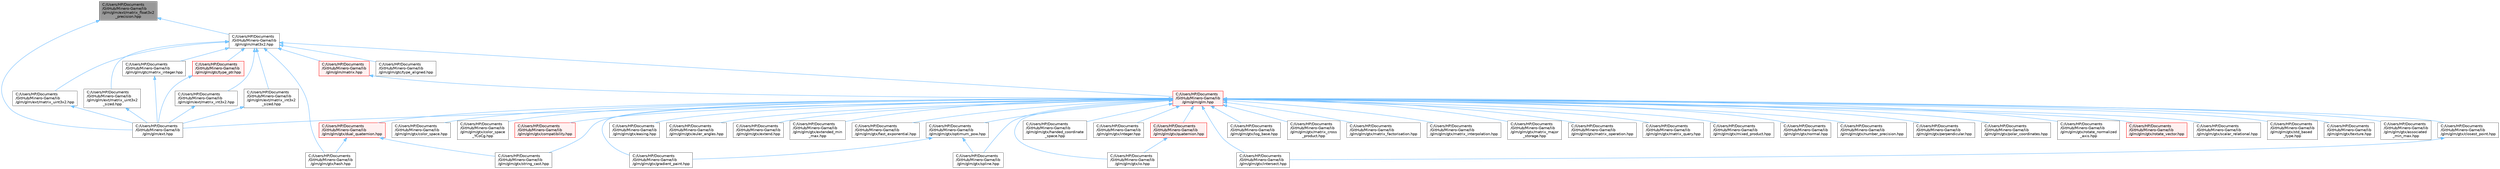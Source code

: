 digraph "C:/Users/HP/Documents/GitHub/Minero-Game/lib/glm/glm/ext/matrix_float3x2_precision.hpp"
{
 // LATEX_PDF_SIZE
  bgcolor="transparent";
  edge [fontname=Helvetica,fontsize=10,labelfontname=Helvetica,labelfontsize=10];
  node [fontname=Helvetica,fontsize=10,shape=box,height=0.2,width=0.4];
  Node1 [id="Node000001",label="C:/Users/HP/Documents\l/GitHub/Minero-Game/lib\l/glm/glm/ext/matrix_float3x2\l_precision.hpp",height=0.2,width=0.4,color="gray40", fillcolor="grey60", style="filled", fontcolor="black",tooltip=" "];
  Node1 -> Node2 [id="edge1_Node000001_Node000002",dir="back",color="steelblue1",style="solid",tooltip=" "];
  Node2 [id="Node000002",label="C:/Users/HP/Documents\l/GitHub/Minero-Game/lib\l/glm/glm/ext.hpp",height=0.2,width=0.4,color="grey40", fillcolor="white", style="filled",URL="$lib_2glm_2glm_2ext_8hpp.html",tooltip=" "];
  Node1 -> Node3 [id="edge2_Node000001_Node000003",dir="back",color="steelblue1",style="solid",tooltip=" "];
  Node3 [id="Node000003",label="C:/Users/HP/Documents\l/GitHub/Minero-Game/lib\l/glm/glm/mat3x2.hpp",height=0.2,width=0.4,color="grey40", fillcolor="white", style="filled",URL="$lib_2glm_2glm_2mat3x2_8hpp.html",tooltip=" "];
  Node3 -> Node4 [id="edge3_Node000003_Node000004",dir="back",color="steelblue1",style="solid",tooltip=" "];
  Node4 [id="Node000004",label="C:/Users/HP/Documents\l/GitHub/Minero-Game/lib\l/glm/glm/ext/matrix_int3x2.hpp",height=0.2,width=0.4,color="grey40", fillcolor="white", style="filled",URL="$lib_2glm_2glm_2ext_2matrix__int3x2_8hpp.html",tooltip=" "];
  Node4 -> Node2 [id="edge4_Node000004_Node000002",dir="back",color="steelblue1",style="solid",tooltip=" "];
  Node3 -> Node5 [id="edge5_Node000003_Node000005",dir="back",color="steelblue1",style="solid",tooltip=" "];
  Node5 [id="Node000005",label="C:/Users/HP/Documents\l/GitHub/Minero-Game/lib\l/glm/glm/ext/matrix_int3x2\l_sized.hpp",height=0.2,width=0.4,color="grey40", fillcolor="white", style="filled",URL="$lib_2glm_2glm_2ext_2matrix__int3x2__sized_8hpp.html",tooltip=" "];
  Node5 -> Node2 [id="edge6_Node000005_Node000002",dir="back",color="steelblue1",style="solid",tooltip=" "];
  Node3 -> Node6 [id="edge7_Node000003_Node000006",dir="back",color="steelblue1",style="solid",tooltip=" "];
  Node6 [id="Node000006",label="C:/Users/HP/Documents\l/GitHub/Minero-Game/lib\l/glm/glm/ext/matrix_uint3x2.hpp",height=0.2,width=0.4,color="grey40", fillcolor="white", style="filled",URL="$lib_2glm_2glm_2ext_2matrix__uint3x2_8hpp.html",tooltip=" "];
  Node6 -> Node2 [id="edge8_Node000006_Node000002",dir="back",color="steelblue1",style="solid",tooltip=" "];
  Node3 -> Node7 [id="edge9_Node000003_Node000007",dir="back",color="steelblue1",style="solid",tooltip=" "];
  Node7 [id="Node000007",label="C:/Users/HP/Documents\l/GitHub/Minero-Game/lib\l/glm/glm/ext/matrix_uint3x2\l_sized.hpp",height=0.2,width=0.4,color="grey40", fillcolor="white", style="filled",URL="$lib_2glm_2glm_2ext_2matrix__uint3x2__sized_8hpp.html",tooltip=" "];
  Node7 -> Node2 [id="edge10_Node000007_Node000002",dir="back",color="steelblue1",style="solid",tooltip=" "];
  Node3 -> Node8 [id="edge11_Node000003_Node000008",dir="back",color="steelblue1",style="solid",tooltip=" "];
  Node8 [id="Node000008",label="C:/Users/HP/Documents\l/GitHub/Minero-Game/lib\l/glm/glm/glm.hpp",height=0.2,width=0.4,color="red", fillcolor="#FFF0F0", style="filled",URL="$lib_2glm_2glm_2glm_8hpp.html",tooltip=" "];
  Node8 -> Node2 [id="edge12_Node000008_Node000002",dir="back",color="steelblue1",style="solid",tooltip=" "];
  Node8 -> Node9 [id="edge13_Node000008_Node000009",dir="back",color="steelblue1",style="solid",tooltip=" "];
  Node9 [id="Node000009",label="C:/Users/HP/Documents\l/GitHub/Minero-Game/lib\l/glm/glm/gtx/associated\l_min_max.hpp",height=0.2,width=0.4,color="grey40", fillcolor="white", style="filled",URL="$lib_2glm_2glm_2gtx_2associated__min__max_8hpp.html",tooltip=" "];
  Node8 -> Node10 [id="edge14_Node000008_Node000010",dir="back",color="steelblue1",style="solid",tooltip=" "];
  Node10 [id="Node000010",label="C:/Users/HP/Documents\l/GitHub/Minero-Game/lib\l/glm/glm/gtx/closest_point.hpp",height=0.2,width=0.4,color="grey40", fillcolor="white", style="filled",URL="$lib_2glm_2glm_2gtx_2closest__point_8hpp.html",tooltip=" "];
  Node10 -> Node11 [id="edge15_Node000010_Node000011",dir="back",color="steelblue1",style="solid",tooltip=" "];
  Node11 [id="Node000011",label="C:/Users/HP/Documents\l/GitHub/Minero-Game/lib\l/glm/glm/gtx/intersect.hpp",height=0.2,width=0.4,color="grey40", fillcolor="white", style="filled",URL="$lib_2glm_2glm_2gtx_2intersect_8hpp.html",tooltip=" "];
  Node8 -> Node12 [id="edge16_Node000008_Node000012",dir="back",color="steelblue1",style="solid",tooltip=" "];
  Node12 [id="Node000012",label="C:/Users/HP/Documents\l/GitHub/Minero-Game/lib\l/glm/glm/gtx/color_space.hpp",height=0.2,width=0.4,color="grey40", fillcolor="white", style="filled",URL="$lib_2glm_2glm_2gtx_2color__space_8hpp.html",tooltip=" "];
  Node8 -> Node13 [id="edge17_Node000008_Node000013",dir="back",color="steelblue1",style="solid",tooltip=" "];
  Node13 [id="Node000013",label="C:/Users/HP/Documents\l/GitHub/Minero-Game/lib\l/glm/glm/gtx/color_space\l_YCoCg.hpp",height=0.2,width=0.4,color="grey40", fillcolor="white", style="filled",URL="$lib_2glm_2glm_2gtx_2color__space___y_co_cg_8hpp.html",tooltip=" "];
  Node8 -> Node14 [id="edge18_Node000008_Node000014",dir="back",color="steelblue1",style="solid",tooltip=" "];
  Node14 [id="Node000014",label="C:/Users/HP/Documents\l/GitHub/Minero-Game/lib\l/glm/glm/gtx/compatibility.hpp",height=0.2,width=0.4,color="red", fillcolor="#FFF0F0", style="filled",URL="$lib_2glm_2glm_2gtx_2compatibility_8hpp.html",tooltip=" "];
  Node8 -> Node17 [id="edge19_Node000008_Node000017",dir="back",color="steelblue1",style="solid",tooltip=" "];
  Node17 [id="Node000017",label="C:/Users/HP/Documents\l/GitHub/Minero-Game/lib\l/glm/glm/gtx/dual_quaternion.hpp",height=0.2,width=0.4,color="red", fillcolor="#FFF0F0", style="filled",URL="$lib_2glm_2glm_2gtx_2dual__quaternion_8hpp.html",tooltip=" "];
  Node17 -> Node18 [id="edge20_Node000017_Node000018",dir="back",color="steelblue1",style="solid",tooltip=" "];
  Node18 [id="Node000018",label="C:/Users/HP/Documents\l/GitHub/Minero-Game/lib\l/glm/glm/gtx/hash.hpp",height=0.2,width=0.4,color="grey40", fillcolor="white", style="filled",URL="$lib_2glm_2glm_2gtx_2hash_8hpp.html",tooltip=" "];
  Node17 -> Node19 [id="edge21_Node000017_Node000019",dir="back",color="steelblue1",style="solid",tooltip=" "];
  Node19 [id="Node000019",label="C:/Users/HP/Documents\l/GitHub/Minero-Game/lib\l/glm/glm/gtx/string_cast.hpp",height=0.2,width=0.4,color="grey40", fillcolor="white", style="filled",URL="$lib_2glm_2glm_2gtx_2string__cast_8hpp.html",tooltip=" "];
  Node8 -> Node23 [id="edge22_Node000008_Node000023",dir="back",color="steelblue1",style="solid",tooltip=" "];
  Node23 [id="Node000023",label="C:/Users/HP/Documents\l/GitHub/Minero-Game/lib\l/glm/glm/gtx/easing.hpp",height=0.2,width=0.4,color="grey40", fillcolor="white", style="filled",URL="$lib_2glm_2glm_2gtx_2easing_8hpp.html",tooltip=" "];
  Node8 -> Node16 [id="edge23_Node000008_Node000016",dir="back",color="steelblue1",style="solid",tooltip=" "];
  Node16 [id="Node000016",label="C:/Users/HP/Documents\l/GitHub/Minero-Game/lib\l/glm/glm/gtx/euler_angles.hpp",height=0.2,width=0.4,color="grey40", fillcolor="white", style="filled",URL="$lib_2glm_2glm_2gtx_2euler__angles_8hpp.html",tooltip=" "];
  Node8 -> Node24 [id="edge24_Node000008_Node000024",dir="back",color="steelblue1",style="solid",tooltip=" "];
  Node24 [id="Node000024",label="C:/Users/HP/Documents\l/GitHub/Minero-Game/lib\l/glm/glm/gtx/extend.hpp",height=0.2,width=0.4,color="grey40", fillcolor="white", style="filled",URL="$lib_2glm_2glm_2gtx_2extend_8hpp.html",tooltip=" "];
  Node8 -> Node25 [id="edge25_Node000008_Node000025",dir="back",color="steelblue1",style="solid",tooltip=" "];
  Node25 [id="Node000025",label="C:/Users/HP/Documents\l/GitHub/Minero-Game/lib\l/glm/glm/gtx/extended_min\l_max.hpp",height=0.2,width=0.4,color="grey40", fillcolor="white", style="filled",URL="$lib_2glm_2glm_2gtx_2extended__min__max_8hpp.html",tooltip=" "];
  Node8 -> Node26 [id="edge26_Node000008_Node000026",dir="back",color="steelblue1",style="solid",tooltip=" "];
  Node26 [id="Node000026",label="C:/Users/HP/Documents\l/GitHub/Minero-Game/lib\l/glm/glm/gtx/fast_exponential.hpp",height=0.2,width=0.4,color="grey40", fillcolor="white", style="filled",URL="$lib_2glm_2glm_2gtx_2fast__exponential_8hpp.html",tooltip=" "];
  Node8 -> Node27 [id="edge27_Node000008_Node000027",dir="back",color="steelblue1",style="solid",tooltip=" "];
  Node27 [id="Node000027",label="C:/Users/HP/Documents\l/GitHub/Minero-Game/lib\l/glm/glm/gtx/gradient_paint.hpp",height=0.2,width=0.4,color="grey40", fillcolor="white", style="filled",URL="$lib_2glm_2glm_2gtx_2gradient__paint_8hpp.html",tooltip=" "];
  Node8 -> Node28 [id="edge28_Node000008_Node000028",dir="back",color="steelblue1",style="solid",tooltip=" "];
  Node28 [id="Node000028",label="C:/Users/HP/Documents\l/GitHub/Minero-Game/lib\l/glm/glm/gtx/handed_coordinate\l_space.hpp",height=0.2,width=0.4,color="grey40", fillcolor="white", style="filled",URL="$lib_2glm_2glm_2gtx_2handed__coordinate__space_8hpp.html",tooltip=" "];
  Node8 -> Node29 [id="edge29_Node000008_Node000029",dir="back",color="steelblue1",style="solid",tooltip=" "];
  Node29 [id="Node000029",label="C:/Users/HP/Documents\l/GitHub/Minero-Game/lib\l/glm/glm/gtx/integer.hpp",height=0.2,width=0.4,color="grey40", fillcolor="white", style="filled",URL="$lib_2glm_2glm_2gtx_2integer_8hpp.html",tooltip=" "];
  Node8 -> Node11 [id="edge30_Node000008_Node000011",dir="back",color="steelblue1",style="solid",tooltip=" "];
  Node8 -> Node22 [id="edge31_Node000008_Node000022",dir="back",color="steelblue1",style="solid",tooltip=" "];
  Node22 [id="Node000022",label="C:/Users/HP/Documents\l/GitHub/Minero-Game/lib\l/glm/glm/gtx/io.hpp",height=0.2,width=0.4,color="grey40", fillcolor="white", style="filled",URL="$lib_2glm_2glm_2gtx_2io_8hpp.html",tooltip=" "];
  Node8 -> Node30 [id="edge32_Node000008_Node000030",dir="back",color="steelblue1",style="solid",tooltip=" "];
  Node30 [id="Node000030",label="C:/Users/HP/Documents\l/GitHub/Minero-Game/lib\l/glm/glm/gtx/log_base.hpp",height=0.2,width=0.4,color="grey40", fillcolor="white", style="filled",URL="$lib_2glm_2glm_2gtx_2log__base_8hpp.html",tooltip=" "];
  Node8 -> Node31 [id="edge33_Node000008_Node000031",dir="back",color="steelblue1",style="solid",tooltip=" "];
  Node31 [id="Node000031",label="C:/Users/HP/Documents\l/GitHub/Minero-Game/lib\l/glm/glm/gtx/matrix_cross\l_product.hpp",height=0.2,width=0.4,color="grey40", fillcolor="white", style="filled",URL="$lib_2glm_2glm_2gtx_2matrix__cross__product_8hpp.html",tooltip=" "];
  Node8 -> Node32 [id="edge34_Node000008_Node000032",dir="back",color="steelblue1",style="solid",tooltip=" "];
  Node32 [id="Node000032",label="C:/Users/HP/Documents\l/GitHub/Minero-Game/lib\l/glm/glm/gtx/matrix_factorisation.hpp",height=0.2,width=0.4,color="grey40", fillcolor="white", style="filled",URL="$lib_2glm_2glm_2gtx_2matrix__factorisation_8hpp.html",tooltip=" "];
  Node8 -> Node33 [id="edge35_Node000008_Node000033",dir="back",color="steelblue1",style="solid",tooltip=" "];
  Node33 [id="Node000033",label="C:/Users/HP/Documents\l/GitHub/Minero-Game/lib\l/glm/glm/gtx/matrix_interpolation.hpp",height=0.2,width=0.4,color="grey40", fillcolor="white", style="filled",URL="$lib_2glm_2glm_2gtx_2matrix__interpolation_8hpp.html",tooltip=" "];
  Node8 -> Node34 [id="edge36_Node000008_Node000034",dir="back",color="steelblue1",style="solid",tooltip=" "];
  Node34 [id="Node000034",label="C:/Users/HP/Documents\l/GitHub/Minero-Game/lib\l/glm/glm/gtx/matrix_major\l_storage.hpp",height=0.2,width=0.4,color="grey40", fillcolor="white", style="filled",URL="$lib_2glm_2glm_2gtx_2matrix__major__storage_8hpp.html",tooltip=" "];
  Node8 -> Node35 [id="edge37_Node000008_Node000035",dir="back",color="steelblue1",style="solid",tooltip=" "];
  Node35 [id="Node000035",label="C:/Users/HP/Documents\l/GitHub/Minero-Game/lib\l/glm/glm/gtx/matrix_operation.hpp",height=0.2,width=0.4,color="grey40", fillcolor="white", style="filled",URL="$lib_2glm_2glm_2gtx_2matrix__operation_8hpp.html",tooltip=" "];
  Node8 -> Node36 [id="edge38_Node000008_Node000036",dir="back",color="steelblue1",style="solid",tooltip=" "];
  Node36 [id="Node000036",label="C:/Users/HP/Documents\l/GitHub/Minero-Game/lib\l/glm/glm/gtx/matrix_query.hpp",height=0.2,width=0.4,color="grey40", fillcolor="white", style="filled",URL="$lib_2glm_2glm_2gtx_2matrix__query_8hpp.html",tooltip=" "];
  Node8 -> Node37 [id="edge39_Node000008_Node000037",dir="back",color="steelblue1",style="solid",tooltip=" "];
  Node37 [id="Node000037",label="C:/Users/HP/Documents\l/GitHub/Minero-Game/lib\l/glm/glm/gtx/mixed_product.hpp",height=0.2,width=0.4,color="grey40", fillcolor="white", style="filled",URL="$lib_2glm_2glm_2gtx_2mixed__product_8hpp.html",tooltip=" "];
  Node8 -> Node38 [id="edge40_Node000008_Node000038",dir="back",color="steelblue1",style="solid",tooltip=" "];
  Node38 [id="Node000038",label="C:/Users/HP/Documents\l/GitHub/Minero-Game/lib\l/glm/glm/gtx/normal.hpp",height=0.2,width=0.4,color="grey40", fillcolor="white", style="filled",URL="$lib_2glm_2glm_2gtx_2normal_8hpp.html",tooltip=" "];
  Node8 -> Node39 [id="edge41_Node000008_Node000039",dir="back",color="steelblue1",style="solid",tooltip=" "];
  Node39 [id="Node000039",label="C:/Users/HP/Documents\l/GitHub/Minero-Game/lib\l/glm/glm/gtx/number_precision.hpp",height=0.2,width=0.4,color="grey40", fillcolor="white", style="filled",URL="$lib_2glm_2glm_2gtx_2number__precision_8hpp.html",tooltip=" "];
  Node8 -> Node40 [id="edge42_Node000008_Node000040",dir="back",color="steelblue1",style="solid",tooltip=" "];
  Node40 [id="Node000040",label="C:/Users/HP/Documents\l/GitHub/Minero-Game/lib\l/glm/glm/gtx/optimum_pow.hpp",height=0.2,width=0.4,color="grey40", fillcolor="white", style="filled",URL="$lib_2glm_2glm_2gtx_2optimum__pow_8hpp.html",tooltip=" "];
  Node40 -> Node27 [id="edge43_Node000040_Node000027",dir="back",color="steelblue1",style="solid",tooltip=" "];
  Node40 -> Node41 [id="edge44_Node000040_Node000041",dir="back",color="steelblue1",style="solid",tooltip=" "];
  Node41 [id="Node000041",label="C:/Users/HP/Documents\l/GitHub/Minero-Game/lib\l/glm/glm/gtx/spline.hpp",height=0.2,width=0.4,color="grey40", fillcolor="white", style="filled",URL="$lib_2glm_2glm_2gtx_2spline_8hpp.html",tooltip=" "];
  Node8 -> Node42 [id="edge45_Node000008_Node000042",dir="back",color="steelblue1",style="solid",tooltip=" "];
  Node42 [id="Node000042",label="C:/Users/HP/Documents\l/GitHub/Minero-Game/lib\l/glm/glm/gtx/perpendicular.hpp",height=0.2,width=0.4,color="grey40", fillcolor="white", style="filled",URL="$lib_2glm_2glm_2gtx_2perpendicular_8hpp.html",tooltip=" "];
  Node8 -> Node43 [id="edge46_Node000008_Node000043",dir="back",color="steelblue1",style="solid",tooltip=" "];
  Node43 [id="Node000043",label="C:/Users/HP/Documents\l/GitHub/Minero-Game/lib\l/glm/glm/gtx/polar_coordinates.hpp",height=0.2,width=0.4,color="grey40", fillcolor="white", style="filled",URL="$lib_2glm_2glm_2gtx_2polar__coordinates_8hpp.html",tooltip=" "];
  Node8 -> Node44 [id="edge47_Node000008_Node000044",dir="back",color="steelblue1",style="solid",tooltip=" "];
  Node44 [id="Node000044",label="C:/Users/HP/Documents\l/GitHub/Minero-Game/lib\l/glm/glm/gtx/quaternion.hpp",height=0.2,width=0.4,color="red", fillcolor="#FFF0F0", style="filled",URL="$lib_2glm_2glm_2gtx_2quaternion_8hpp.html",tooltip=" "];
  Node44 -> Node22 [id="edge48_Node000044_Node000022",dir="back",color="steelblue1",style="solid",tooltip=" "];
  Node8 -> Node47 [id="edge49_Node000008_Node000047",dir="back",color="steelblue1",style="solid",tooltip=" "];
  Node47 [id="Node000047",label="C:/Users/HP/Documents\l/GitHub/Minero-Game/lib\l/glm/glm/gtx/rotate_normalized\l_axis.hpp",height=0.2,width=0.4,color="grey40", fillcolor="white", style="filled",URL="$lib_2glm_2glm_2gtx_2rotate__normalized__axis_8hpp.html",tooltip=" "];
  Node8 -> Node48 [id="edge50_Node000008_Node000048",dir="back",color="steelblue1",style="solid",tooltip=" "];
  Node48 [id="Node000048",label="C:/Users/HP/Documents\l/GitHub/Minero-Game/lib\l/glm/glm/gtx/rotate_vector.hpp",height=0.2,width=0.4,color="red", fillcolor="#FFF0F0", style="filled",URL="$lib_2glm_2glm_2gtx_2rotate__vector_8hpp.html",tooltip=" "];
  Node8 -> Node49 [id="edge51_Node000008_Node000049",dir="back",color="steelblue1",style="solid",tooltip=" "];
  Node49 [id="Node000049",label="C:/Users/HP/Documents\l/GitHub/Minero-Game/lib\l/glm/glm/gtx/scalar_relational.hpp",height=0.2,width=0.4,color="grey40", fillcolor="white", style="filled",URL="$lib_2glm_2glm_2gtx_2scalar__relational_8hpp.html",tooltip=" "];
  Node8 -> Node41 [id="edge52_Node000008_Node000041",dir="back",color="steelblue1",style="solid",tooltip=" "];
  Node8 -> Node50 [id="edge53_Node000008_Node000050",dir="back",color="steelblue1",style="solid",tooltip=" "];
  Node50 [id="Node000050",label="C:/Users/HP/Documents\l/GitHub/Minero-Game/lib\l/glm/glm/gtx/std_based\l_type.hpp",height=0.2,width=0.4,color="grey40", fillcolor="white", style="filled",URL="$lib_2glm_2glm_2gtx_2std__based__type_8hpp.html",tooltip=" "];
  Node8 -> Node19 [id="edge54_Node000008_Node000019",dir="back",color="steelblue1",style="solid",tooltip=" "];
  Node8 -> Node51 [id="edge55_Node000008_Node000051",dir="back",color="steelblue1",style="solid",tooltip=" "];
  Node51 [id="Node000051",label="C:/Users/HP/Documents\l/GitHub/Minero-Game/lib\l/glm/glm/gtx/texture.hpp",height=0.2,width=0.4,color="grey40", fillcolor="white", style="filled",URL="$lib_2glm_2glm_2gtx_2texture_8hpp.html",tooltip=" "];
  Node3 -> Node57 [id="edge56_Node000003_Node000057",dir="back",color="steelblue1",style="solid",tooltip=" "];
  Node57 [id="Node000057",label="C:/Users/HP/Documents\l/GitHub/Minero-Game/lib\l/glm/glm/gtc/matrix_integer.hpp",height=0.2,width=0.4,color="grey40", fillcolor="white", style="filled",URL="$lib_2glm_2glm_2gtc_2matrix__integer_8hpp.html",tooltip=" "];
  Node57 -> Node2 [id="edge57_Node000057_Node000002",dir="back",color="steelblue1",style="solid",tooltip=" "];
  Node3 -> Node58 [id="edge58_Node000003_Node000058",dir="back",color="steelblue1",style="solid",tooltip=" "];
  Node58 [id="Node000058",label="C:/Users/HP/Documents\l/GitHub/Minero-Game/lib\l/glm/glm/gtc/type_aligned.hpp",height=0.2,width=0.4,color="grey40", fillcolor="white", style="filled",URL="$lib_2glm_2glm_2gtc_2type__aligned_8hpp.html",tooltip=" "];
  Node3 -> Node59 [id="edge59_Node000003_Node000059",dir="back",color="steelblue1",style="solid",tooltip=" "];
  Node59 [id="Node000059",label="C:/Users/HP/Documents\l/GitHub/Minero-Game/lib\l/glm/glm/gtc/type_ptr.hpp",height=0.2,width=0.4,color="red", fillcolor="#FFF0F0", style="filled",URL="$lib_2glm_2glm_2gtc_2type__ptr_8hpp.html",tooltip=" "];
  Node59 -> Node2 [id="edge60_Node000059_Node000002",dir="back",color="steelblue1",style="solid",tooltip=" "];
  Node3 -> Node18 [id="edge61_Node000003_Node000018",dir="back",color="steelblue1",style="solid",tooltip=" "];
  Node3 -> Node61 [id="edge62_Node000003_Node000061",dir="back",color="steelblue1",style="solid",tooltip=" "];
  Node61 [id="Node000061",label="C:/Users/HP/Documents\l/GitHub/Minero-Game/lib\l/glm/glm/matrix.hpp",height=0.2,width=0.4,color="red", fillcolor="#FFF0F0", style="filled",URL="$lib_2glm_2glm_2matrix_8hpp.html",tooltip=" "];
  Node61 -> Node8 [id="edge63_Node000061_Node000008",dir="back",color="steelblue1",style="solid",tooltip=" "];
}
